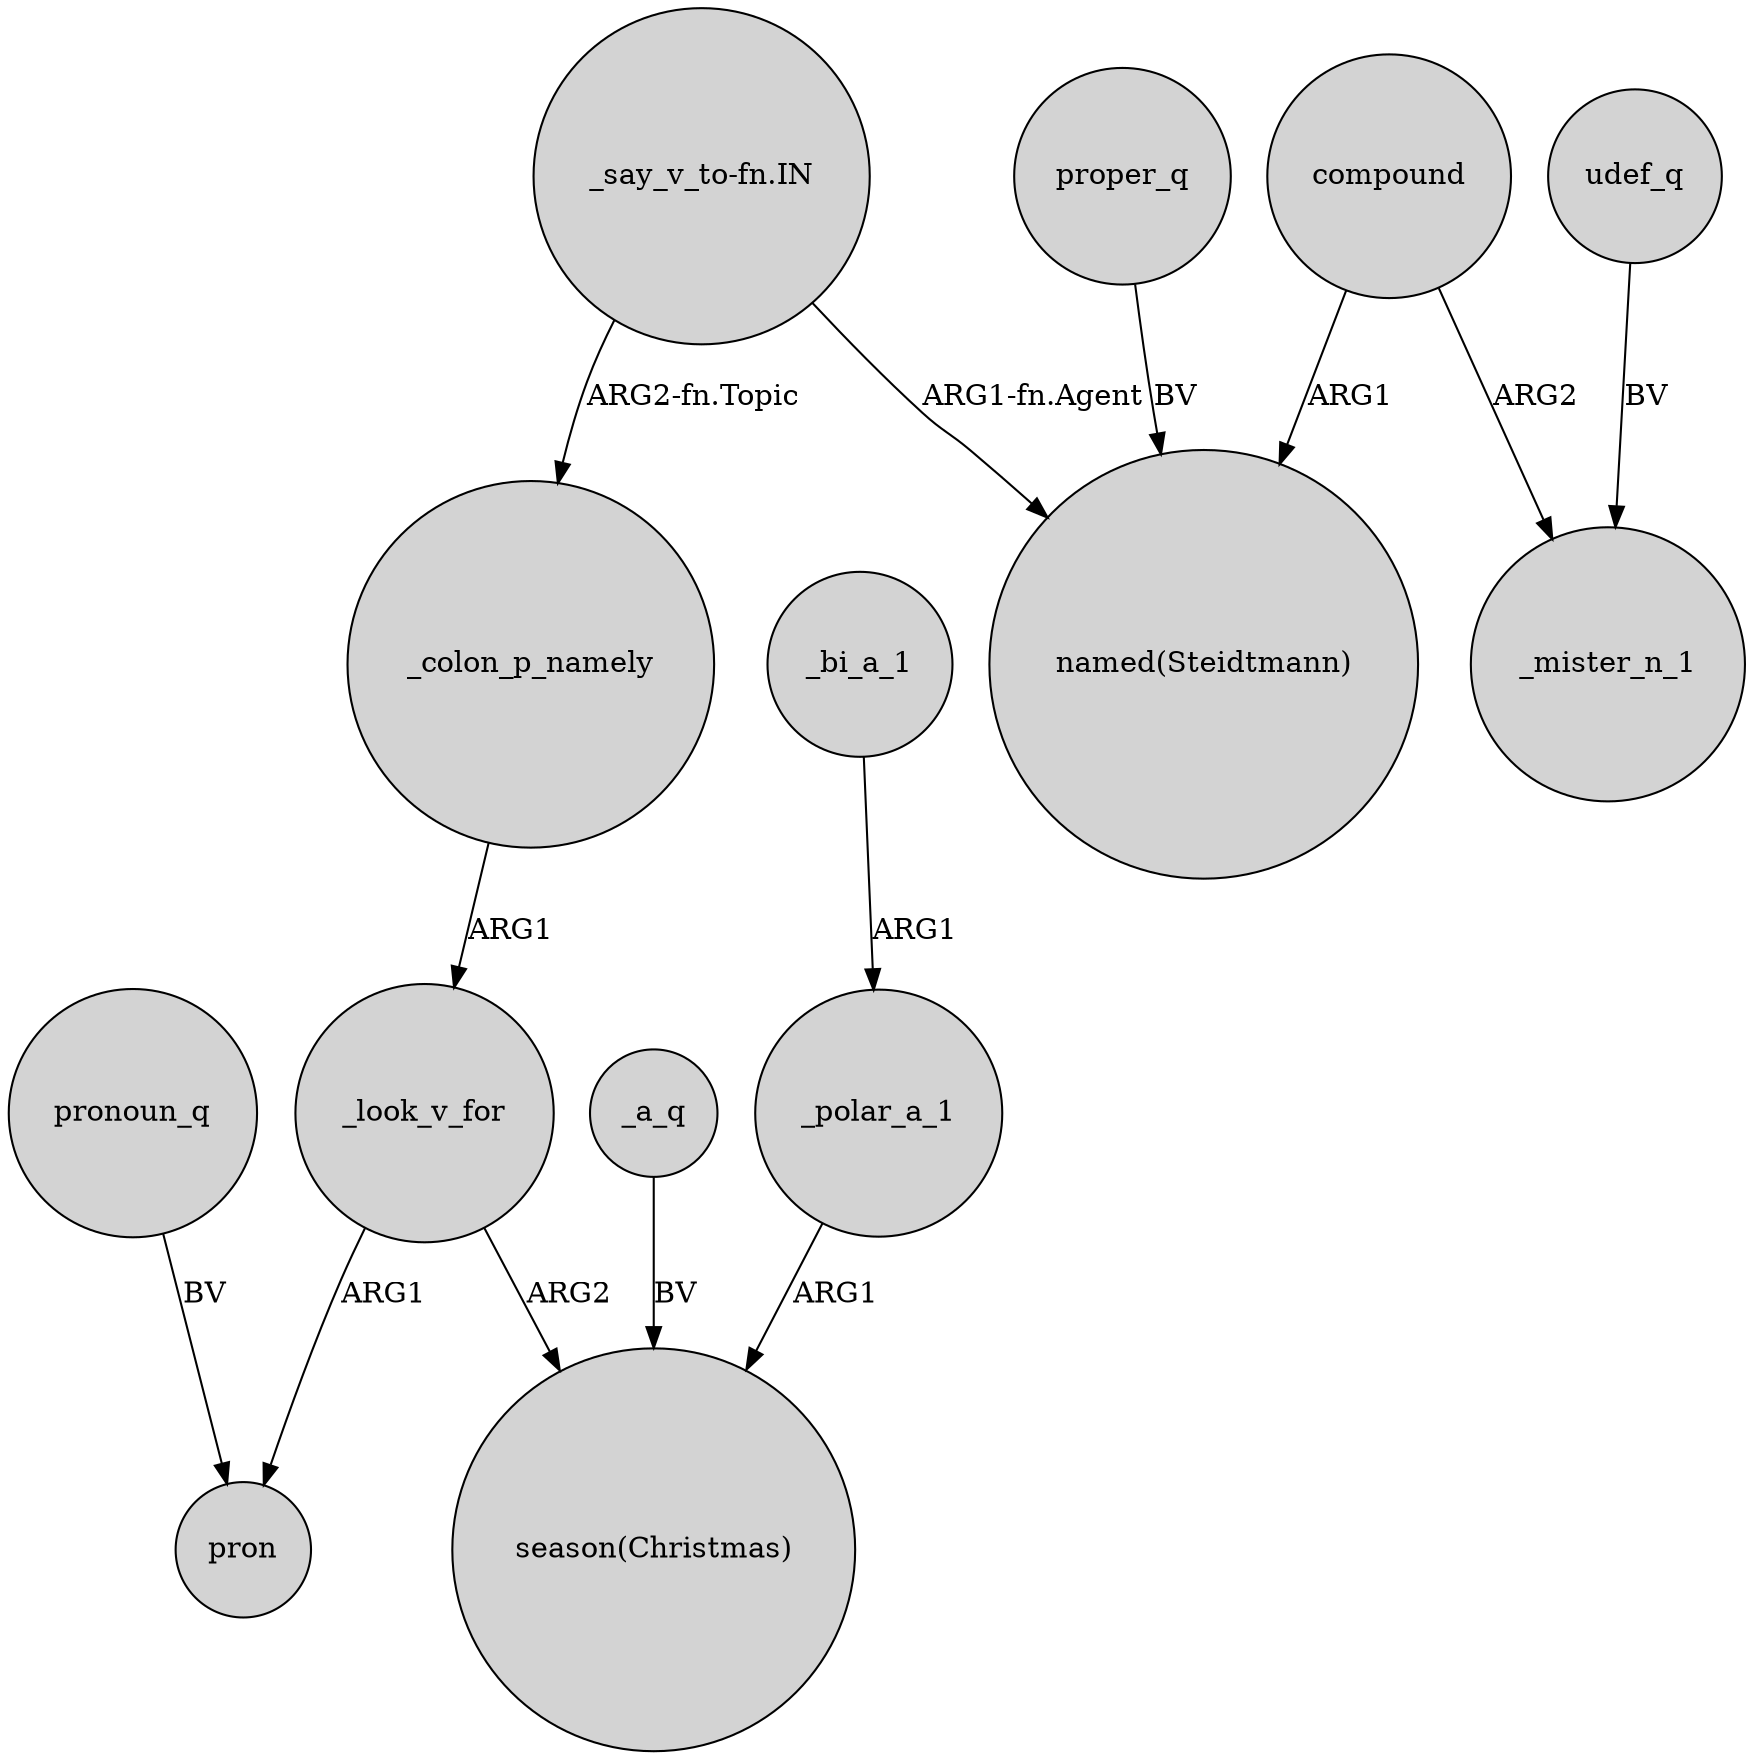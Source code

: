 digraph {
	node [shape=circle style=filled]
	_look_v_for -> pron [label=ARG1]
	_a_q -> "season(Christmas)" [label=BV]
	udef_q -> _mister_n_1 [label=BV]
	proper_q -> "named(Steidtmann)" [label=BV]
	_look_v_for -> "season(Christmas)" [label=ARG2]
	_bi_a_1 -> _polar_a_1 [label=ARG1]
	"_say_v_to-fn.IN" -> "named(Steidtmann)" [label="ARG1-fn.Agent"]
	compound -> "named(Steidtmann)" [label=ARG1]
	_colon_p_namely -> _look_v_for [label=ARG1]
	compound -> _mister_n_1 [label=ARG2]
	"_say_v_to-fn.IN" -> _colon_p_namely [label="ARG2-fn.Topic"]
	_polar_a_1 -> "season(Christmas)" [label=ARG1]
	pronoun_q -> pron [label=BV]
}
